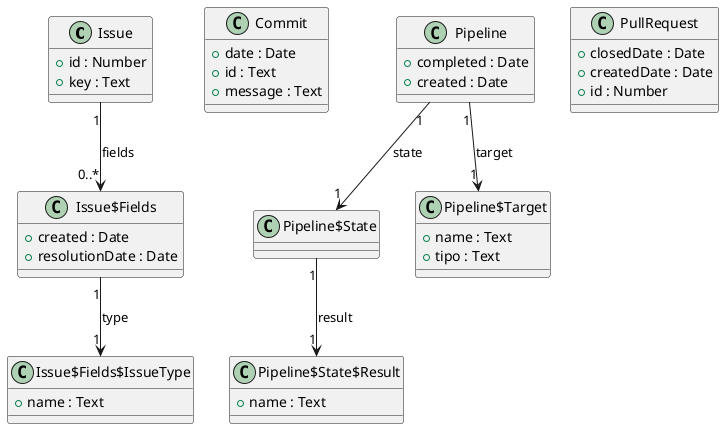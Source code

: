 @startuml

class Issue {
	{field} +id : Number
	{field} +key : Text
}


class Issue$Fields {
	{field} +created : Date
	{field} +resolutionDate : Date
}


class Issue$Fields$IssueType {
	{field} +name : Text
}


class Commit {
	{field} +date : Date
	{field} +id : Text
	{field} +message : Text
}


class Pipeline {
	{field} +completed : Date
	{field} +created : Date
}


class Pipeline$State {
}


class Pipeline$State$Result {
	{field} +name : Text
}


class Pipeline$Target {
	{field} +name : Text
	{field} +tipo : Text
}


class PullRequest {
	{field} +closedDate : Date
	{field} +createdDate : Date
	{field} +id : Number
}

'Entities
Issue "1" --> "0..*" Issue$Fields : fields
Issue$Fields "1" --> "1" Issue$Fields$IssueType : type
Pipeline "1" --> "1" Pipeline$State : state
Pipeline "1" --> "1" Pipeline$Target : target
Pipeline$State "1" --> "1" Pipeline$State$Result : result

@enduml